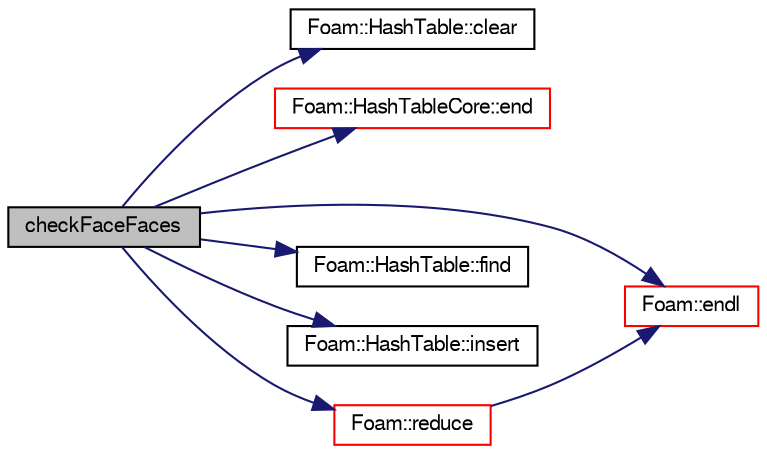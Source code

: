 digraph "checkFaceFaces"
{
  bgcolor="transparent";
  edge [fontname="FreeSans",fontsize="10",labelfontname="FreeSans",labelfontsize="10"];
  node [fontname="FreeSans",fontsize="10",shape=record];
  rankdir="LR";
  Node47275 [label="checkFaceFaces",height=0.2,width=0.4,color="black", fillcolor="grey75", style="filled", fontcolor="black"];
  Node47275 -> Node47276 [color="midnightblue",fontsize="10",style="solid",fontname="FreeSans"];
  Node47276 [label="Foam::HashTable::clear",height=0.2,width=0.4,color="black",URL="$a25702.html#ac8bb3912a3ce86b15842e79d0b421204",tooltip="Clear all entries from table. "];
  Node47275 -> Node47277 [color="midnightblue",fontsize="10",style="solid",fontname="FreeSans"];
  Node47277 [label="Foam::HashTableCore::end",height=0.2,width=0.4,color="red",URL="$a25706.html#a540580a296c0ff351686ceb4f27b6fe6",tooltip="iteratorEnd set to beyond the end of any HashTable "];
  Node47275 -> Node47285 [color="midnightblue",fontsize="10",style="solid",fontname="FreeSans"];
  Node47285 [label="Foam::endl",height=0.2,width=0.4,color="red",URL="$a21124.html#a2db8fe02a0d3909e9351bb4275b23ce4",tooltip="Add newline and flush stream. "];
  Node47275 -> Node47287 [color="midnightblue",fontsize="10",style="solid",fontname="FreeSans"];
  Node47287 [label="Foam::HashTable::find",height=0.2,width=0.4,color="black",URL="$a25702.html#a76b2c74ebd9f33fa9f76261b027ffc11",tooltip="Find and return an iterator set at the hashedEntry. "];
  Node47275 -> Node47288 [color="midnightblue",fontsize="10",style="solid",fontname="FreeSans"];
  Node47288 [label="Foam::HashTable::insert",height=0.2,width=0.4,color="black",URL="$a25702.html#a5eee1e0e199ad59b9cb3916cd42156e0",tooltip="Insert a new hashedEntry. "];
  Node47275 -> Node47289 [color="midnightblue",fontsize="10",style="solid",fontname="FreeSans"];
  Node47289 [label="Foam::reduce",height=0.2,width=0.4,color="red",URL="$a21124.html#a7ffd6af4acc2eb9ba72ee296b5ecda23"];
  Node47289 -> Node47285 [color="midnightblue",fontsize="10",style="solid",fontname="FreeSans"];
}
